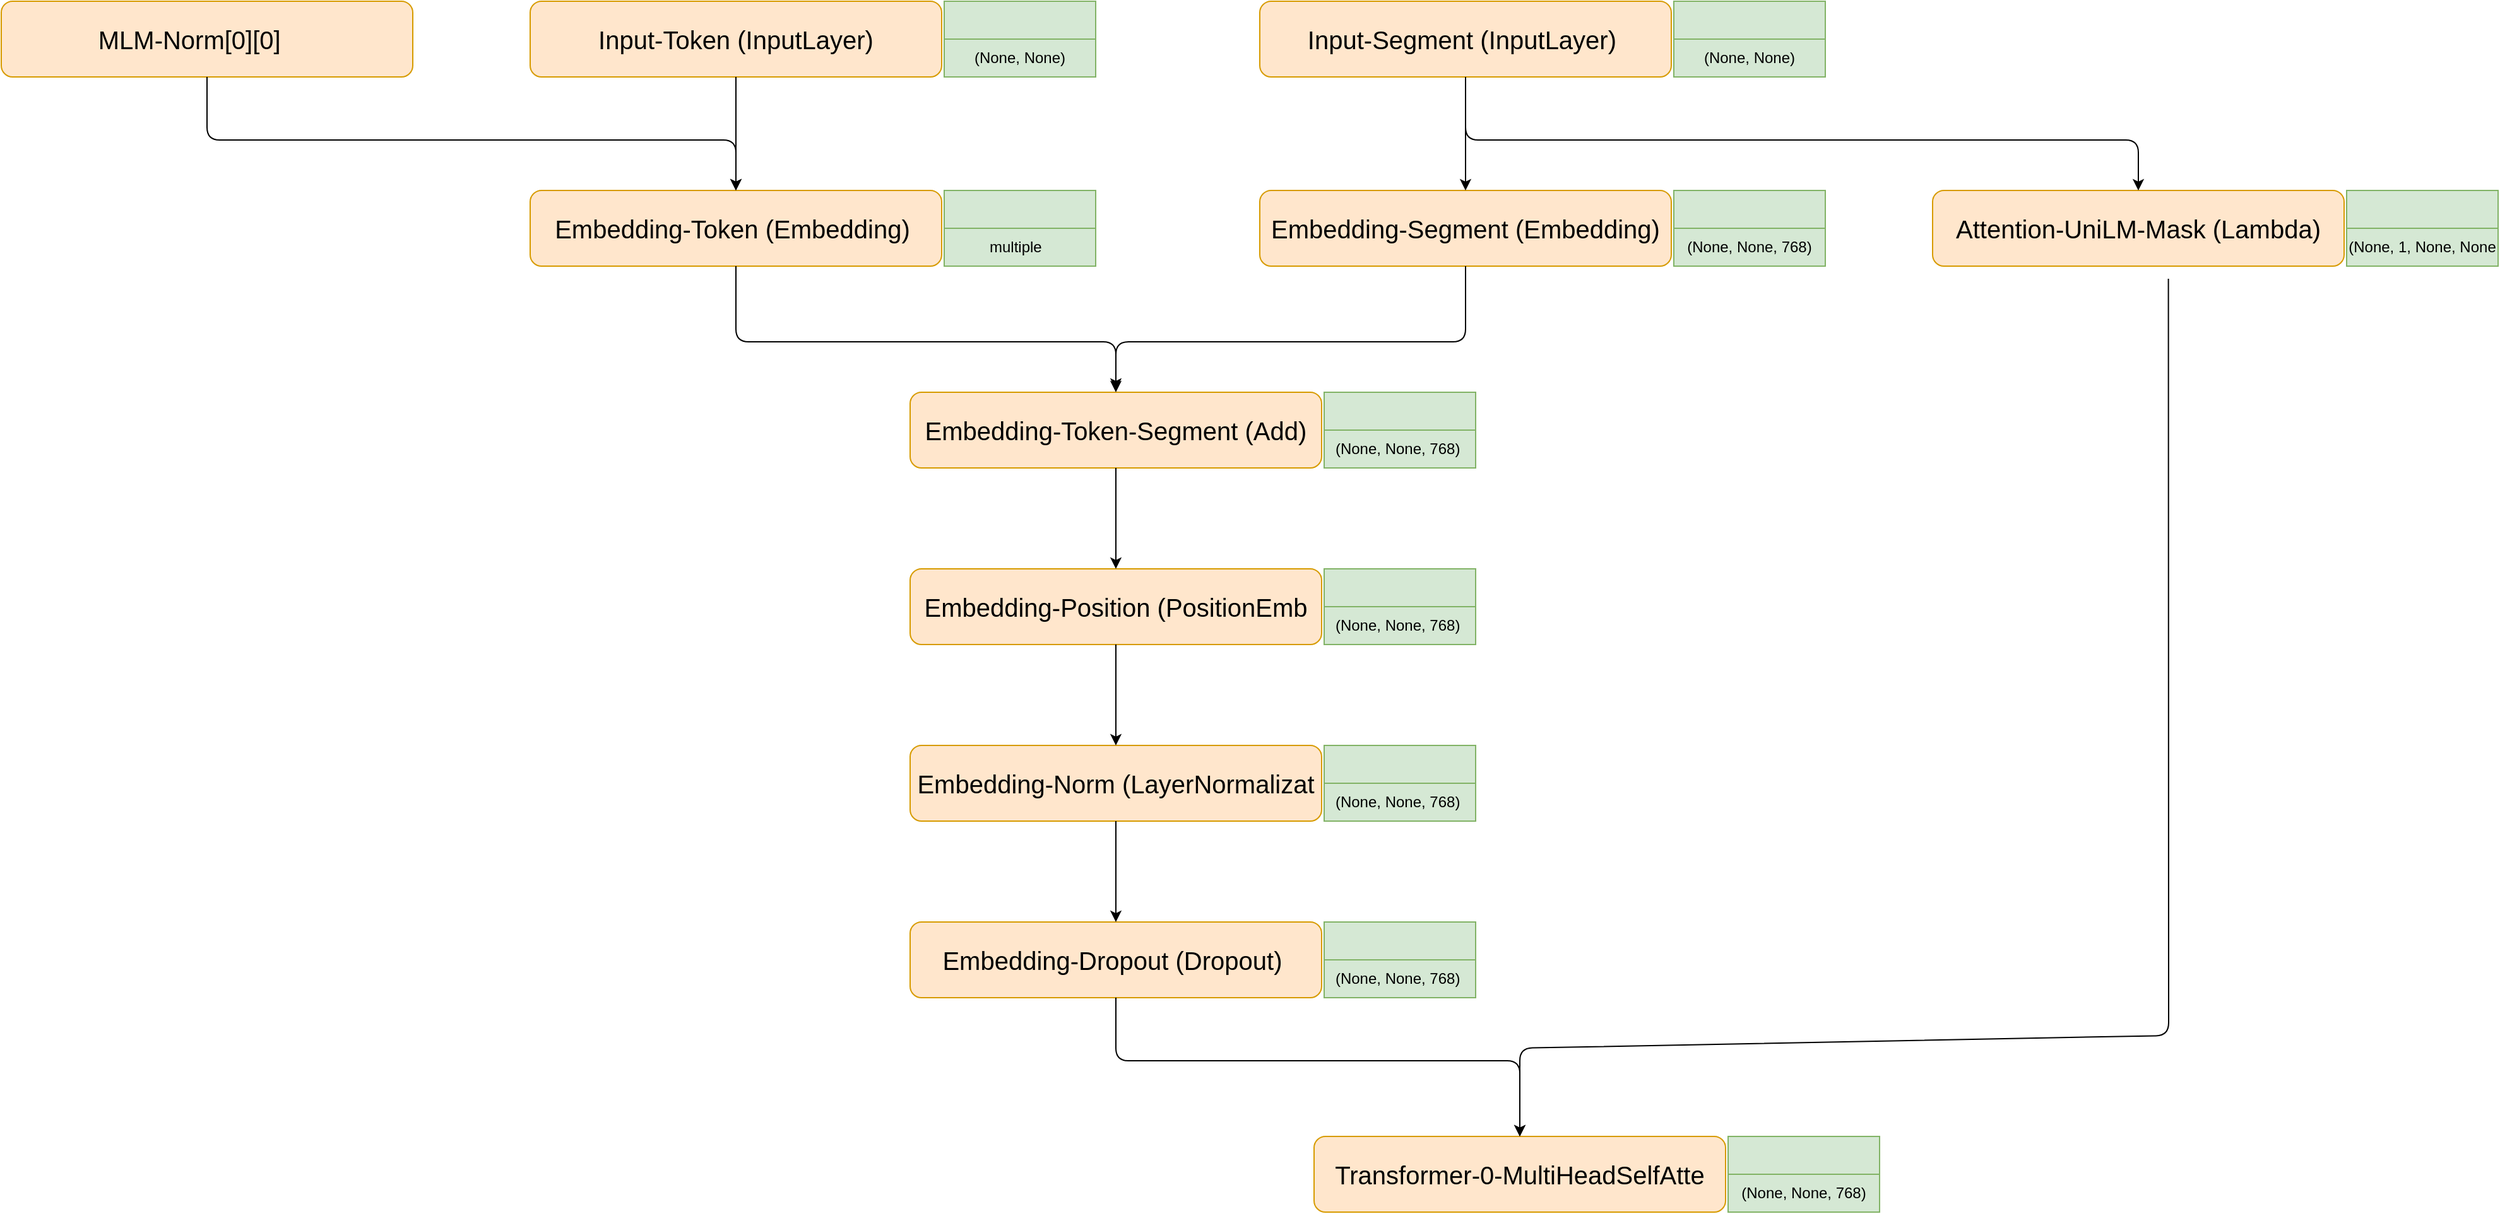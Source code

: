 <mxfile version="13.6.10" type="github">
  <diagram name="Page-1" id="822b0af5-4adb-64df-f703-e8dfc1f81529">
    <mxGraphModel dx="4325" dy="2625" grid="1" gridSize="10" guides="1" tooltips="1" connect="1" arrows="1" fold="1" page="1" pageScale="1" pageWidth="1100" pageHeight="850" background="#ffffff" math="0" shadow="0">
      <root>
        <mxCell id="0" />
        <mxCell id="1" parent="0" />
        <mxCell id="pVMnufyLOT6Cpiad9U3A-1" value="&lt;font style=&quot;font-size: 20px&quot;&gt;Input-Token (InputLayer)&lt;/font&gt;" style="rounded=1;whiteSpace=wrap;html=1;fillColor=#ffe6cc;strokeColor=#d79b00;" vertex="1" parent="1">
          <mxGeometry x="509" y="920" width="326" height="60" as="geometry" />
        </mxCell>
        <mxCell id="pVMnufyLOT6Cpiad9U3A-2" value="" style="rounded=0;whiteSpace=wrap;html=1;fillColor=#d5e8d4;strokeColor=#82b366;" vertex="1" parent="1">
          <mxGeometry x="837" y="920" width="120" height="30" as="geometry" />
        </mxCell>
        <mxCell id="pVMnufyLOT6Cpiad9U3A-3" value="(None, None)" style="rounded=0;whiteSpace=wrap;html=1;fillColor=#d5e8d4;strokeColor=#82b366;" vertex="1" parent="1">
          <mxGeometry x="837" y="950" width="120" height="30" as="geometry" />
        </mxCell>
        <mxCell id="pVMnufyLOT6Cpiad9U3A-5" value="&lt;font style=&quot;font-size: 20px&quot;&gt;Input-Segment (InputLayer)&amp;nbsp;&lt;/font&gt;" style="rounded=1;whiteSpace=wrap;html=1;fillColor=#ffe6cc;strokeColor=#d79b00;" vertex="1" parent="1">
          <mxGeometry x="1087" y="920" width="326" height="60" as="geometry" />
        </mxCell>
        <mxCell id="pVMnufyLOT6Cpiad9U3A-6" value="" style="rounded=0;whiteSpace=wrap;html=1;fillColor=#d5e8d4;strokeColor=#82b366;" vertex="1" parent="1">
          <mxGeometry x="1415" y="920" width="120" height="30" as="geometry" />
        </mxCell>
        <mxCell id="pVMnufyLOT6Cpiad9U3A-7" value="(None, None)" style="rounded=0;whiteSpace=wrap;html=1;fillColor=#d5e8d4;strokeColor=#82b366;" vertex="1" parent="1">
          <mxGeometry x="1415" y="950" width="120" height="30" as="geometry" />
        </mxCell>
        <mxCell id="pVMnufyLOT6Cpiad9U3A-8" value="&lt;font style=&quot;font-size: 20px&quot;&gt;Embedding-Token (Embedding)&amp;nbsp;&lt;/font&gt;" style="rounded=1;whiteSpace=wrap;html=1;fillColor=#ffe6cc;strokeColor=#d79b00;" vertex="1" parent="1">
          <mxGeometry x="509" y="1070" width="326" height="60" as="geometry" />
        </mxCell>
        <mxCell id="pVMnufyLOT6Cpiad9U3A-9" value="" style="rounded=0;whiteSpace=wrap;html=1;fillColor=#d5e8d4;strokeColor=#82b366;" vertex="1" parent="1">
          <mxGeometry x="837" y="1070" width="120" height="30" as="geometry" />
        </mxCell>
        <mxCell id="pVMnufyLOT6Cpiad9U3A-10" value="multiple&amp;nbsp;&amp;nbsp;" style="rounded=0;whiteSpace=wrap;html=1;fillColor=#d5e8d4;strokeColor=#82b366;" vertex="1" parent="1">
          <mxGeometry x="837" y="1100" width="120" height="30" as="geometry" />
        </mxCell>
        <mxCell id="pVMnufyLOT6Cpiad9U3A-11" value="&lt;font style=&quot;font-size: 20px&quot;&gt;MLM-Norm[0][0]&amp;nbsp; &amp;nbsp; &amp;nbsp;&lt;/font&gt;" style="rounded=1;whiteSpace=wrap;html=1;fillColor=#ffe6cc;strokeColor=#d79b00;" vertex="1" parent="1">
          <mxGeometry x="90" y="920" width="326" height="60" as="geometry" />
        </mxCell>
        <mxCell id="pVMnufyLOT6Cpiad9U3A-12" value="" style="endArrow=classic;html=1;exitX=0.5;exitY=1;exitDx=0;exitDy=0;entryX=0.5;entryY=0;entryDx=0;entryDy=0;" edge="1" parent="1" source="pVMnufyLOT6Cpiad9U3A-1" target="pVMnufyLOT6Cpiad9U3A-8">
          <mxGeometry width="50" height="50" relative="1" as="geometry">
            <mxPoint x="700" y="1170" as="sourcePoint" />
            <mxPoint x="750" y="1120" as="targetPoint" />
          </mxGeometry>
        </mxCell>
        <mxCell id="pVMnufyLOT6Cpiad9U3A-13" value="" style="endArrow=classic;html=1;exitX=0.5;exitY=1;exitDx=0;exitDy=0;entryX=0.5;entryY=0;entryDx=0;entryDy=0;" edge="1" parent="1" source="pVMnufyLOT6Cpiad9U3A-11" target="pVMnufyLOT6Cpiad9U3A-8">
          <mxGeometry width="50" height="50" relative="1" as="geometry">
            <mxPoint x="310" y="1310" as="sourcePoint" />
            <mxPoint x="360" y="1260" as="targetPoint" />
            <Array as="points">
              <mxPoint x="253" y="1030" />
              <mxPoint x="672" y="1030" />
            </Array>
          </mxGeometry>
        </mxCell>
        <mxCell id="pVMnufyLOT6Cpiad9U3A-15" value="&lt;font style=&quot;font-size: 20px&quot;&gt;Embedding-Segment (Embedding)&lt;/font&gt;" style="rounded=1;whiteSpace=wrap;html=1;fillColor=#ffe6cc;strokeColor=#d79b00;" vertex="1" parent="1">
          <mxGeometry x="1087" y="1070" width="326" height="60" as="geometry" />
        </mxCell>
        <mxCell id="pVMnufyLOT6Cpiad9U3A-16" value="" style="rounded=0;whiteSpace=wrap;html=1;fillColor=#d5e8d4;strokeColor=#82b366;" vertex="1" parent="1">
          <mxGeometry x="1415" y="1070" width="120" height="30" as="geometry" />
        </mxCell>
        <mxCell id="pVMnufyLOT6Cpiad9U3A-17" value="(None, None, 768)" style="rounded=0;whiteSpace=wrap;html=1;fillColor=#d5e8d4;strokeColor=#82b366;" vertex="1" parent="1">
          <mxGeometry x="1415" y="1100" width="120" height="30" as="geometry" />
        </mxCell>
        <mxCell id="pVMnufyLOT6Cpiad9U3A-18" value="" style="endArrow=classic;html=1;exitX=0.5;exitY=1;exitDx=0;exitDy=0;entryX=0.5;entryY=0;entryDx=0;entryDy=0;" edge="1" parent="1" source="pVMnufyLOT6Cpiad9U3A-5" target="pVMnufyLOT6Cpiad9U3A-15">
          <mxGeometry width="50" height="50" relative="1" as="geometry">
            <mxPoint x="1680" y="1020" as="sourcePoint" />
            <mxPoint x="1730" y="970" as="targetPoint" />
          </mxGeometry>
        </mxCell>
        <mxCell id="pVMnufyLOT6Cpiad9U3A-19" value="&lt;font style=&quot;font-size: 20px&quot;&gt;Embedding-Token-Segment (Add)&lt;/font&gt;" style="rounded=1;whiteSpace=wrap;html=1;fillColor=#ffe6cc;strokeColor=#d79b00;" vertex="1" parent="1">
          <mxGeometry x="810" y="1230" width="326" height="60" as="geometry" />
        </mxCell>
        <mxCell id="pVMnufyLOT6Cpiad9U3A-20" value="" style="rounded=0;whiteSpace=wrap;html=1;fillColor=#d5e8d4;strokeColor=#82b366;" vertex="1" parent="1">
          <mxGeometry x="1138" y="1230" width="120" height="30" as="geometry" />
        </mxCell>
        <mxCell id="pVMnufyLOT6Cpiad9U3A-21" value="(None, None, 768)&amp;nbsp;" style="rounded=0;whiteSpace=wrap;html=1;fillColor=#d5e8d4;strokeColor=#82b366;" vertex="1" parent="1">
          <mxGeometry x="1138" y="1260" width="120" height="30" as="geometry" />
        </mxCell>
        <mxCell id="pVMnufyLOT6Cpiad9U3A-22" value="&lt;font style=&quot;font-size: 20px&quot;&gt;Embedding-Position (PositionEmb&lt;/font&gt;" style="rounded=1;whiteSpace=wrap;html=1;fillColor=#ffe6cc;strokeColor=#d79b00;" vertex="1" parent="1">
          <mxGeometry x="810" y="1370" width="326" height="60" as="geometry" />
        </mxCell>
        <mxCell id="pVMnufyLOT6Cpiad9U3A-23" value="" style="rounded=0;whiteSpace=wrap;html=1;fillColor=#d5e8d4;strokeColor=#82b366;" vertex="1" parent="1">
          <mxGeometry x="1138" y="1370" width="120" height="30" as="geometry" />
        </mxCell>
        <mxCell id="pVMnufyLOT6Cpiad9U3A-24" value="(None, None, 768)&amp;nbsp;" style="rounded=0;whiteSpace=wrap;html=1;fillColor=#d5e8d4;strokeColor=#82b366;" vertex="1" parent="1">
          <mxGeometry x="1138" y="1400" width="120" height="30" as="geometry" />
        </mxCell>
        <mxCell id="pVMnufyLOT6Cpiad9U3A-25" value="&lt;font style=&quot;font-size: 20px&quot;&gt;Embedding-Norm (LayerNormalizat&lt;/font&gt;" style="rounded=1;whiteSpace=wrap;html=1;fillColor=#ffe6cc;strokeColor=#d79b00;" vertex="1" parent="1">
          <mxGeometry x="810" y="1510" width="326" height="60" as="geometry" />
        </mxCell>
        <mxCell id="pVMnufyLOT6Cpiad9U3A-26" value="" style="rounded=0;whiteSpace=wrap;html=1;fillColor=#d5e8d4;strokeColor=#82b366;" vertex="1" parent="1">
          <mxGeometry x="1138" y="1510" width="120" height="30" as="geometry" />
        </mxCell>
        <mxCell id="pVMnufyLOT6Cpiad9U3A-27" value="(None, None, 768)&amp;nbsp;" style="rounded=0;whiteSpace=wrap;html=1;fillColor=#d5e8d4;strokeColor=#82b366;" vertex="1" parent="1">
          <mxGeometry x="1138" y="1540" width="120" height="30" as="geometry" />
        </mxCell>
        <mxCell id="pVMnufyLOT6Cpiad9U3A-28" value="&lt;font style=&quot;font-size: 20px&quot;&gt;Embedding-Dropout (Dropout)&amp;nbsp;&lt;/font&gt;" style="rounded=1;whiteSpace=wrap;html=1;fillColor=#ffe6cc;strokeColor=#d79b00;" vertex="1" parent="1">
          <mxGeometry x="810" y="1650" width="326" height="60" as="geometry" />
        </mxCell>
        <mxCell id="pVMnufyLOT6Cpiad9U3A-29" value="" style="rounded=0;whiteSpace=wrap;html=1;fillColor=#d5e8d4;strokeColor=#82b366;" vertex="1" parent="1">
          <mxGeometry x="1138" y="1650" width="120" height="30" as="geometry" />
        </mxCell>
        <mxCell id="pVMnufyLOT6Cpiad9U3A-30" value="(None, None, 768)&amp;nbsp;" style="rounded=0;whiteSpace=wrap;html=1;fillColor=#d5e8d4;strokeColor=#82b366;" vertex="1" parent="1">
          <mxGeometry x="1138" y="1680" width="120" height="30" as="geometry" />
        </mxCell>
        <mxCell id="pVMnufyLOT6Cpiad9U3A-31" value="&lt;font style=&quot;font-size: 20px&quot;&gt;Attention-UniLM-Mask (Lambda)&lt;/font&gt;" style="rounded=1;whiteSpace=wrap;html=1;fillColor=#ffe6cc;strokeColor=#d79b00;" vertex="1" parent="1">
          <mxGeometry x="1620" y="1070" width="326" height="60" as="geometry" />
        </mxCell>
        <mxCell id="pVMnufyLOT6Cpiad9U3A-32" value="" style="rounded=0;whiteSpace=wrap;html=1;fillColor=#d5e8d4;strokeColor=#82b366;" vertex="1" parent="1">
          <mxGeometry x="1948" y="1070" width="120" height="30" as="geometry" />
        </mxCell>
        <mxCell id="pVMnufyLOT6Cpiad9U3A-33" value="(None, 1, None, None" style="rounded=0;whiteSpace=wrap;html=1;fillColor=#d5e8d4;strokeColor=#82b366;" vertex="1" parent="1">
          <mxGeometry x="1948" y="1100" width="120" height="30" as="geometry" />
        </mxCell>
        <mxCell id="pVMnufyLOT6Cpiad9U3A-34" value="" style="endArrow=classic;html=1;exitX=0.5;exitY=1;exitDx=0;exitDy=0;entryX=0.5;entryY=0;entryDx=0;entryDy=0;" edge="1" parent="1" source="pVMnufyLOT6Cpiad9U3A-5" target="pVMnufyLOT6Cpiad9U3A-31">
          <mxGeometry width="50" height="50" relative="1" as="geometry">
            <mxPoint x="1640" y="1030" as="sourcePoint" />
            <mxPoint x="1690" y="980" as="targetPoint" />
            <Array as="points">
              <mxPoint x="1250" y="1030" />
              <mxPoint x="1783" y="1030" />
            </Array>
          </mxGeometry>
        </mxCell>
        <mxCell id="pVMnufyLOT6Cpiad9U3A-35" value="&lt;font style=&quot;font-size: 20px&quot;&gt;Transformer-0-MultiHeadSelfAtte&lt;/font&gt;" style="rounded=1;whiteSpace=wrap;html=1;fillColor=#ffe6cc;strokeColor=#d79b00;" vertex="1" parent="1">
          <mxGeometry x="1130" y="1820" width="326" height="60" as="geometry" />
        </mxCell>
        <mxCell id="pVMnufyLOT6Cpiad9U3A-36" value="" style="rounded=0;whiteSpace=wrap;html=1;fillColor=#d5e8d4;strokeColor=#82b366;" vertex="1" parent="1">
          <mxGeometry x="1458" y="1820" width="120" height="30" as="geometry" />
        </mxCell>
        <mxCell id="pVMnufyLOT6Cpiad9U3A-37" value="&amp;nbsp;(None, None, 768)&amp;nbsp;" style="rounded=0;whiteSpace=wrap;html=1;fillColor=#d5e8d4;strokeColor=#82b366;" vertex="1" parent="1">
          <mxGeometry x="1458" y="1850" width="120" height="30" as="geometry" />
        </mxCell>
        <mxCell id="pVMnufyLOT6Cpiad9U3A-38" value="" style="endArrow=classic;html=1;exitX=0.5;exitY=1;exitDx=0;exitDy=0;entryX=0.5;entryY=0;entryDx=0;entryDy=0;" edge="1" parent="1" source="pVMnufyLOT6Cpiad9U3A-19" target="pVMnufyLOT6Cpiad9U3A-22">
          <mxGeometry width="50" height="50" relative="1" as="geometry">
            <mxPoint x="1350" y="1340" as="sourcePoint" />
            <mxPoint x="1400" y="1290" as="targetPoint" />
          </mxGeometry>
        </mxCell>
        <mxCell id="pVMnufyLOT6Cpiad9U3A-39" value="" style="endArrow=classic;html=1;exitX=0.5;exitY=1;exitDx=0;exitDy=0;entryX=0.5;entryY=0;entryDx=0;entryDy=0;" edge="1" parent="1" source="pVMnufyLOT6Cpiad9U3A-22" target="pVMnufyLOT6Cpiad9U3A-25">
          <mxGeometry width="50" height="50" relative="1" as="geometry">
            <mxPoint x="1350" y="1480" as="sourcePoint" />
            <mxPoint x="1400" y="1430" as="targetPoint" />
          </mxGeometry>
        </mxCell>
        <mxCell id="pVMnufyLOT6Cpiad9U3A-40" value="" style="endArrow=classic;html=1;exitX=0.5;exitY=1;exitDx=0;exitDy=0;entryX=0.5;entryY=0;entryDx=0;entryDy=0;" edge="1" parent="1" source="pVMnufyLOT6Cpiad9U3A-25" target="pVMnufyLOT6Cpiad9U3A-28">
          <mxGeometry width="50" height="50" relative="1" as="geometry">
            <mxPoint x="1370" y="1650" as="sourcePoint" />
            <mxPoint x="1420" y="1600" as="targetPoint" />
          </mxGeometry>
        </mxCell>
        <mxCell id="pVMnufyLOT6Cpiad9U3A-41" value="" style="endArrow=classic;html=1;exitX=0.5;exitY=1;exitDx=0;exitDy=0;" edge="1" parent="1" source="pVMnufyLOT6Cpiad9U3A-8">
          <mxGeometry width="50" height="50" relative="1" as="geometry">
            <mxPoint x="710" y="1250" as="sourcePoint" />
            <mxPoint x="973" y="1228" as="targetPoint" />
            <Array as="points">
              <mxPoint x="672" y="1190" />
              <mxPoint x="973" y="1190" />
            </Array>
          </mxGeometry>
        </mxCell>
        <mxCell id="pVMnufyLOT6Cpiad9U3A-42" value="" style="endArrow=classic;html=1;exitX=0.573;exitY=1.167;exitDx=0;exitDy=0;exitPerimeter=0;entryX=0.5;entryY=0;entryDx=0;entryDy=0;" edge="1" parent="1" source="pVMnufyLOT6Cpiad9U3A-31" target="pVMnufyLOT6Cpiad9U3A-35">
          <mxGeometry width="50" height="50" relative="1" as="geometry">
            <mxPoint x="1860" y="1370" as="sourcePoint" />
            <mxPoint x="1910" y="1320" as="targetPoint" />
            <Array as="points">
              <mxPoint x="1807" y="1740" />
              <mxPoint x="1293" y="1750" />
            </Array>
          </mxGeometry>
        </mxCell>
        <mxCell id="pVMnufyLOT6Cpiad9U3A-43" value="" style="endArrow=classic;html=1;exitX=0.5;exitY=1;exitDx=0;exitDy=0;entryX=0.5;entryY=0;entryDx=0;entryDy=0;" edge="1" parent="1" source="pVMnufyLOT6Cpiad9U3A-15" target="pVMnufyLOT6Cpiad9U3A-19">
          <mxGeometry width="50" height="50" relative="1" as="geometry">
            <mxPoint x="1490" y="1340" as="sourcePoint" />
            <mxPoint x="1540" y="1290" as="targetPoint" />
            <Array as="points">
              <mxPoint x="1250" y="1190" />
              <mxPoint x="973" y="1190" />
            </Array>
          </mxGeometry>
        </mxCell>
        <mxCell id="pVMnufyLOT6Cpiad9U3A-44" value="" style="endArrow=classic;html=1;entryX=0.5;entryY=0;entryDx=0;entryDy=0;exitX=0.5;exitY=1;exitDx=0;exitDy=0;" edge="1" parent="1" source="pVMnufyLOT6Cpiad9U3A-28" target="pVMnufyLOT6Cpiad9U3A-35">
          <mxGeometry width="50" height="50" relative="1" as="geometry">
            <mxPoint x="890" y="1890" as="sourcePoint" />
            <mxPoint x="940" y="1840" as="targetPoint" />
            <Array as="points">
              <mxPoint x="973" y="1760" />
              <mxPoint x="1293" y="1760" />
            </Array>
          </mxGeometry>
        </mxCell>
      </root>
    </mxGraphModel>
  </diagram>
</mxfile>
